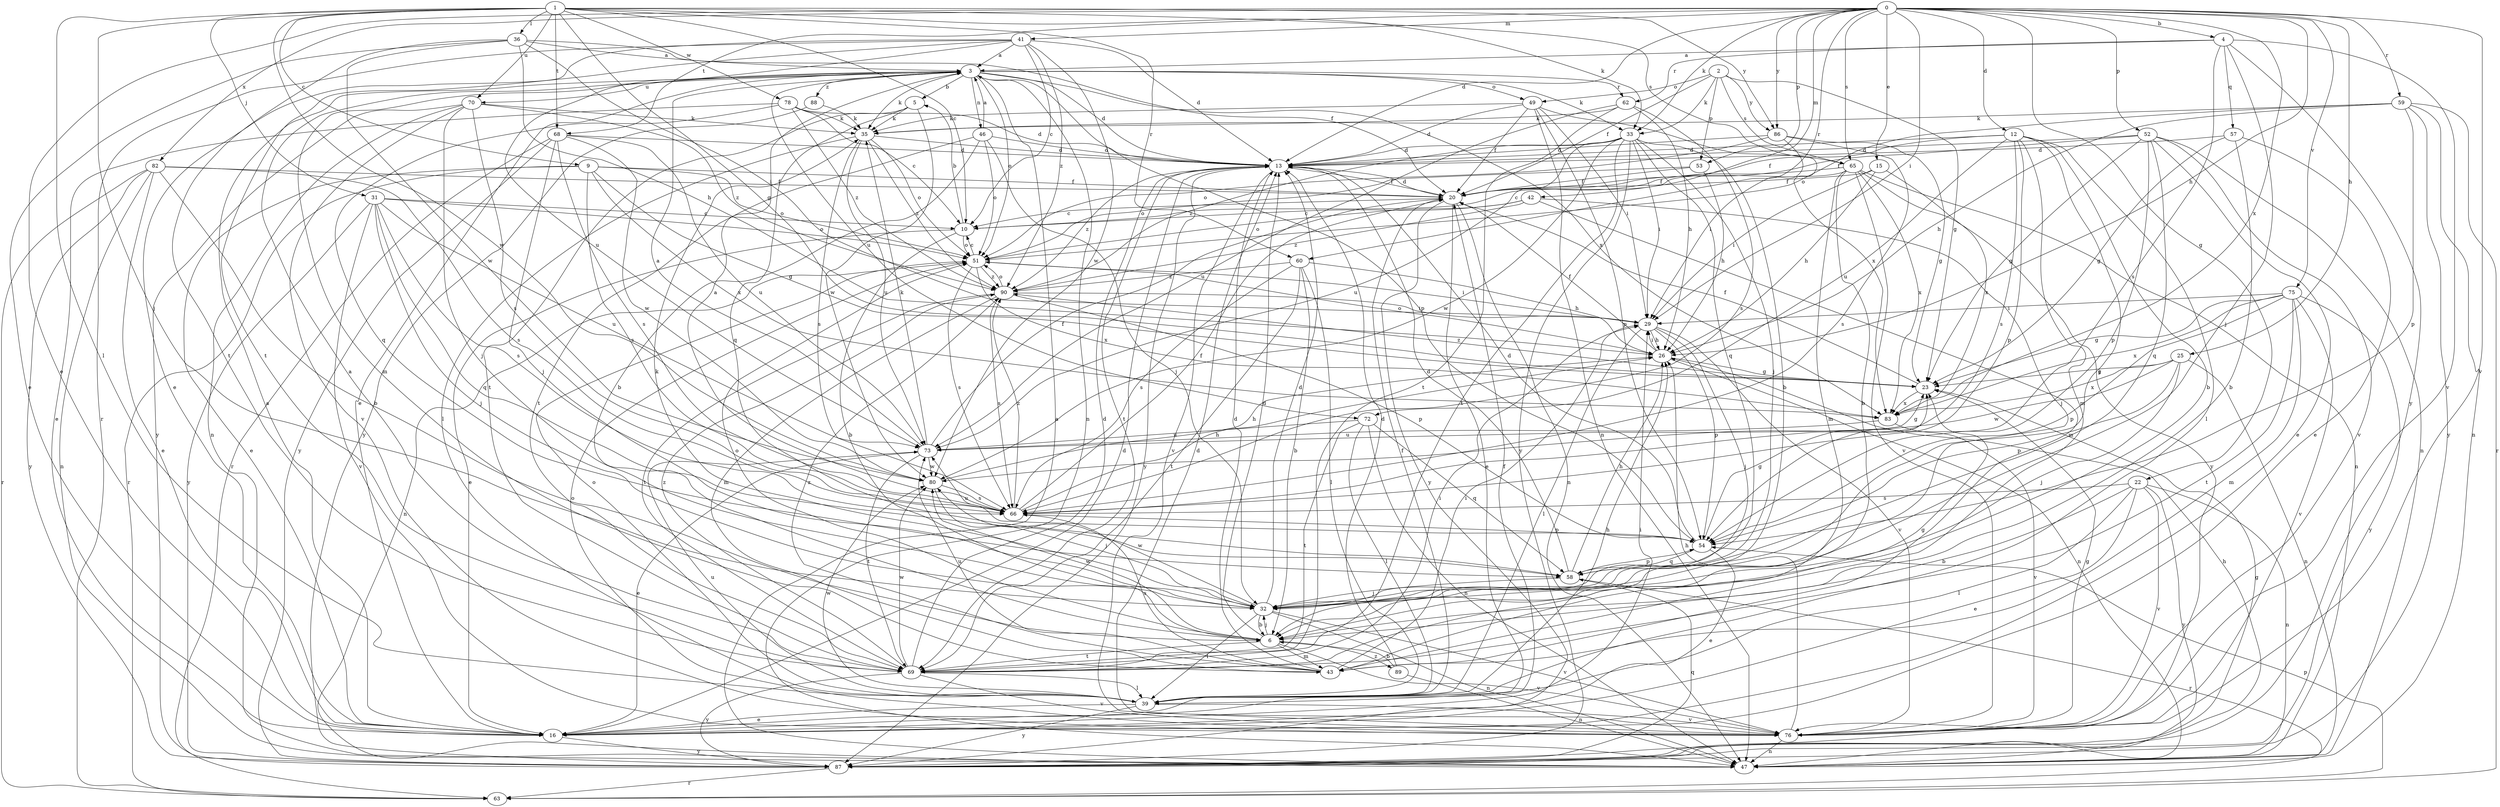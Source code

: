 strict digraph  {
0;
1;
2;
3;
4;
5;
6;
9;
10;
12;
13;
15;
16;
20;
22;
23;
25;
26;
29;
31;
32;
33;
35;
36;
39;
41;
42;
43;
46;
47;
49;
51;
52;
53;
54;
57;
58;
59;
60;
62;
63;
65;
66;
68;
69;
70;
72;
73;
75;
76;
78;
80;
82;
83;
86;
87;
88;
89;
90;
0 -> 4  [label=b];
0 -> 12  [label=d];
0 -> 13  [label=d];
0 -> 15  [label=e];
0 -> 16  [label=e];
0 -> 22  [label=g];
0 -> 25  [label=h];
0 -> 26  [label=h];
0 -> 29  [label=i];
0 -> 33  [label=k];
0 -> 41  [label=m];
0 -> 42  [label=m];
0 -> 52  [label=p];
0 -> 53  [label=p];
0 -> 59  [label=r];
0 -> 60  [label=r];
0 -> 65  [label=s];
0 -> 68  [label=t];
0 -> 75  [label=v];
0 -> 76  [label=v];
0 -> 82  [label=x];
0 -> 83  [label=x];
0 -> 86  [label=y];
1 -> 9  [label=c];
1 -> 10  [label=c];
1 -> 23  [label=g];
1 -> 31  [label=j];
1 -> 32  [label=j];
1 -> 33  [label=k];
1 -> 36  [label=l];
1 -> 39  [label=l];
1 -> 60  [label=r];
1 -> 65  [label=s];
1 -> 68  [label=t];
1 -> 70  [label=u];
1 -> 78  [label=w];
1 -> 80  [label=w];
1 -> 86  [label=y];
2 -> 20  [label=f];
2 -> 23  [label=g];
2 -> 33  [label=k];
2 -> 49  [label=o];
2 -> 53  [label=p];
2 -> 65  [label=s];
2 -> 86  [label=y];
3 -> 5  [label=b];
3 -> 13  [label=d];
3 -> 16  [label=e];
3 -> 33  [label=k];
3 -> 35  [label=k];
3 -> 43  [label=m];
3 -> 46  [label=n];
3 -> 47  [label=n];
3 -> 49  [label=o];
3 -> 51  [label=o];
3 -> 54  [label=p];
3 -> 62  [label=r];
3 -> 70  [label=u];
3 -> 72  [label=u];
3 -> 83  [label=x];
3 -> 88  [label=z];
4 -> 3  [label=a];
4 -> 32  [label=j];
4 -> 57  [label=q];
4 -> 62  [label=r];
4 -> 66  [label=s];
4 -> 76  [label=v];
4 -> 87  [label=y];
5 -> 35  [label=k];
5 -> 58  [label=q];
5 -> 69  [label=t];
5 -> 80  [label=w];
6 -> 13  [label=d];
6 -> 32  [label=j];
6 -> 43  [label=m];
6 -> 51  [label=o];
6 -> 69  [label=t];
6 -> 76  [label=v];
6 -> 80  [label=w];
6 -> 89  [label=z];
9 -> 16  [label=e];
9 -> 20  [label=f];
9 -> 23  [label=g];
9 -> 51  [label=o];
9 -> 63  [label=r];
9 -> 66  [label=s];
9 -> 83  [label=x];
10 -> 5  [label=b];
10 -> 6  [label=b];
10 -> 16  [label=e];
10 -> 51  [label=o];
12 -> 6  [label=b];
12 -> 13  [label=d];
12 -> 20  [label=f];
12 -> 32  [label=j];
12 -> 39  [label=l];
12 -> 43  [label=m];
12 -> 54  [label=p];
12 -> 66  [label=s];
12 -> 72  [label=u];
13 -> 20  [label=f];
13 -> 69  [label=t];
13 -> 76  [label=v];
13 -> 87  [label=y];
13 -> 90  [label=z];
15 -> 20  [label=f];
15 -> 26  [label=h];
15 -> 29  [label=i];
15 -> 83  [label=x];
16 -> 3  [label=a];
16 -> 13  [label=d];
16 -> 20  [label=f];
16 -> 29  [label=i];
16 -> 87  [label=y];
20 -> 10  [label=c];
20 -> 13  [label=d];
20 -> 16  [label=e];
20 -> 47  [label=n];
20 -> 87  [label=y];
22 -> 6  [label=b];
22 -> 16  [label=e];
22 -> 39  [label=l];
22 -> 47  [label=n];
22 -> 66  [label=s];
22 -> 76  [label=v];
22 -> 87  [label=y];
23 -> 20  [label=f];
23 -> 83  [label=x];
23 -> 90  [label=z];
25 -> 23  [label=g];
25 -> 32  [label=j];
25 -> 47  [label=n];
25 -> 54  [label=p];
25 -> 80  [label=w];
25 -> 83  [label=x];
26 -> 20  [label=f];
26 -> 23  [label=g];
26 -> 29  [label=i];
26 -> 47  [label=n];
26 -> 51  [label=o];
29 -> 26  [label=h];
29 -> 32  [label=j];
29 -> 39  [label=l];
29 -> 54  [label=p];
29 -> 76  [label=v];
31 -> 10  [label=c];
31 -> 32  [label=j];
31 -> 51  [label=o];
31 -> 58  [label=q];
31 -> 66  [label=s];
31 -> 73  [label=u];
31 -> 76  [label=v];
31 -> 87  [label=y];
32 -> 6  [label=b];
32 -> 13  [label=d];
32 -> 35  [label=k];
32 -> 39  [label=l];
32 -> 47  [label=n];
32 -> 76  [label=v];
32 -> 80  [label=w];
33 -> 6  [label=b];
33 -> 13  [label=d];
33 -> 29  [label=i];
33 -> 32  [label=j];
33 -> 58  [label=q];
33 -> 69  [label=t];
33 -> 73  [label=u];
33 -> 80  [label=w];
33 -> 87  [label=y];
33 -> 90  [label=z];
35 -> 13  [label=d];
35 -> 39  [label=l];
35 -> 51  [label=o];
35 -> 66  [label=s];
35 -> 73  [label=u];
35 -> 90  [label=z];
36 -> 3  [label=a];
36 -> 16  [label=e];
36 -> 20  [label=f];
36 -> 26  [label=h];
36 -> 29  [label=i];
36 -> 69  [label=t];
36 -> 80  [label=w];
39 -> 16  [label=e];
39 -> 20  [label=f];
39 -> 26  [label=h];
39 -> 51  [label=o];
39 -> 73  [label=u];
39 -> 76  [label=v];
39 -> 80  [label=w];
39 -> 87  [label=y];
41 -> 3  [label=a];
41 -> 10  [label=c];
41 -> 13  [label=d];
41 -> 16  [label=e];
41 -> 63  [label=r];
41 -> 69  [label=t];
41 -> 73  [label=u];
41 -> 80  [label=w];
41 -> 90  [label=z];
42 -> 10  [label=c];
42 -> 32  [label=j];
42 -> 43  [label=m];
42 -> 51  [label=o];
42 -> 90  [label=z];
43 -> 13  [label=d];
43 -> 29  [label=i];
43 -> 66  [label=s];
43 -> 73  [label=u];
43 -> 90  [label=z];
46 -> 3  [label=a];
46 -> 6  [label=b];
46 -> 13  [label=d];
46 -> 32  [label=j];
46 -> 51  [label=o];
46 -> 69  [label=t];
47 -> 3  [label=a];
47 -> 26  [label=h];
49 -> 13  [label=d];
49 -> 20  [label=f];
49 -> 29  [label=i];
49 -> 35  [label=k];
49 -> 47  [label=n];
49 -> 54  [label=p];
49 -> 83  [label=x];
51 -> 10  [label=c];
51 -> 29  [label=i];
51 -> 47  [label=n];
51 -> 66  [label=s];
51 -> 83  [label=x];
51 -> 90  [label=z];
52 -> 13  [label=d];
52 -> 16  [label=e];
52 -> 20  [label=f];
52 -> 23  [label=g];
52 -> 47  [label=n];
52 -> 54  [label=p];
52 -> 58  [label=q];
52 -> 76  [label=v];
53 -> 20  [label=f];
53 -> 26  [label=h];
53 -> 51  [label=o];
54 -> 13  [label=d];
54 -> 16  [label=e];
54 -> 23  [label=g];
54 -> 58  [label=q];
54 -> 73  [label=u];
57 -> 6  [label=b];
57 -> 13  [label=d];
57 -> 16  [label=e];
57 -> 23  [label=g];
58 -> 13  [label=d];
58 -> 26  [label=h];
58 -> 32  [label=j];
58 -> 54  [label=p];
58 -> 63  [label=r];
59 -> 26  [label=h];
59 -> 35  [label=k];
59 -> 47  [label=n];
59 -> 51  [label=o];
59 -> 54  [label=p];
59 -> 63  [label=r];
59 -> 87  [label=y];
60 -> 6  [label=b];
60 -> 26  [label=h];
60 -> 39  [label=l];
60 -> 66  [label=s];
60 -> 69  [label=t];
60 -> 90  [label=z];
62 -> 26  [label=h];
62 -> 35  [label=k];
62 -> 66  [label=s];
62 -> 69  [label=t];
62 -> 73  [label=u];
63 -> 54  [label=p];
65 -> 6  [label=b];
65 -> 10  [label=c];
65 -> 20  [label=f];
65 -> 43  [label=m];
65 -> 47  [label=n];
65 -> 76  [label=v];
65 -> 83  [label=x];
65 -> 87  [label=y];
66 -> 3  [label=a];
66 -> 20  [label=f];
66 -> 26  [label=h];
66 -> 54  [label=p];
66 -> 90  [label=z];
68 -> 13  [label=d];
68 -> 32  [label=j];
68 -> 63  [label=r];
68 -> 66  [label=s];
68 -> 73  [label=u];
68 -> 80  [label=w];
68 -> 87  [label=y];
69 -> 3  [label=a];
69 -> 13  [label=d];
69 -> 23  [label=g];
69 -> 29  [label=i];
69 -> 39  [label=l];
69 -> 76  [label=v];
69 -> 80  [label=w];
69 -> 87  [label=y];
69 -> 90  [label=z];
70 -> 32  [label=j];
70 -> 35  [label=k];
70 -> 47  [label=n];
70 -> 66  [label=s];
70 -> 76  [label=v];
70 -> 87  [label=y];
70 -> 90  [label=z];
72 -> 39  [label=l];
72 -> 47  [label=n];
72 -> 58  [label=q];
72 -> 69  [label=t];
72 -> 73  [label=u];
73 -> 3  [label=a];
73 -> 16  [label=e];
73 -> 20  [label=f];
73 -> 23  [label=g];
73 -> 35  [label=k];
73 -> 69  [label=t];
73 -> 80  [label=w];
75 -> 23  [label=g];
75 -> 29  [label=i];
75 -> 43  [label=m];
75 -> 54  [label=p];
75 -> 69  [label=t];
75 -> 76  [label=v];
75 -> 83  [label=x];
75 -> 87  [label=y];
76 -> 13  [label=d];
76 -> 23  [label=g];
76 -> 26  [label=h];
76 -> 47  [label=n];
76 -> 51  [label=o];
78 -> 10  [label=c];
78 -> 13  [label=d];
78 -> 16  [label=e];
78 -> 35  [label=k];
78 -> 58  [label=q];
78 -> 90  [label=z];
80 -> 26  [label=h];
80 -> 32  [label=j];
80 -> 66  [label=s];
82 -> 6  [label=b];
82 -> 16  [label=e];
82 -> 20  [label=f];
82 -> 47  [label=n];
82 -> 63  [label=r];
82 -> 66  [label=s];
82 -> 87  [label=y];
83 -> 73  [label=u];
83 -> 76  [label=v];
86 -> 13  [label=d];
86 -> 23  [label=g];
86 -> 29  [label=i];
86 -> 51  [label=o];
86 -> 66  [label=s];
87 -> 23  [label=g];
87 -> 58  [label=q];
87 -> 63  [label=r];
88 -> 35  [label=k];
88 -> 87  [label=y];
89 -> 6  [label=b];
89 -> 13  [label=d];
89 -> 47  [label=n];
90 -> 29  [label=i];
90 -> 43  [label=m];
90 -> 51  [label=o];
90 -> 54  [label=p];
90 -> 66  [label=s];
90 -> 69  [label=t];
}
